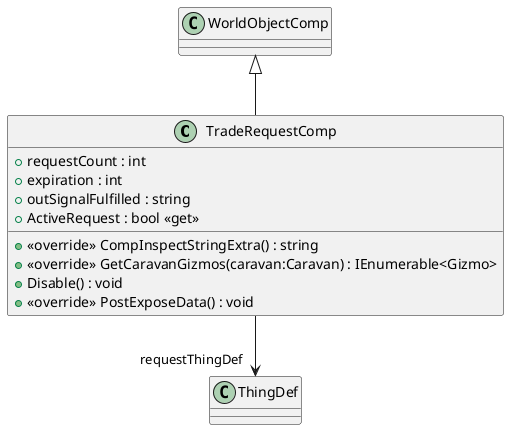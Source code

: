 @startuml
class TradeRequestComp {
    + requestCount : int
    + expiration : int
    + outSignalFulfilled : string
    + ActiveRequest : bool <<get>>
    + <<override>> CompInspectStringExtra() : string
    + <<override>> GetCaravanGizmos(caravan:Caravan) : IEnumerable<Gizmo>
    + Disable() : void
    + <<override>> PostExposeData() : void
}
WorldObjectComp <|-- TradeRequestComp
TradeRequestComp --> "requestThingDef" ThingDef
@enduml
